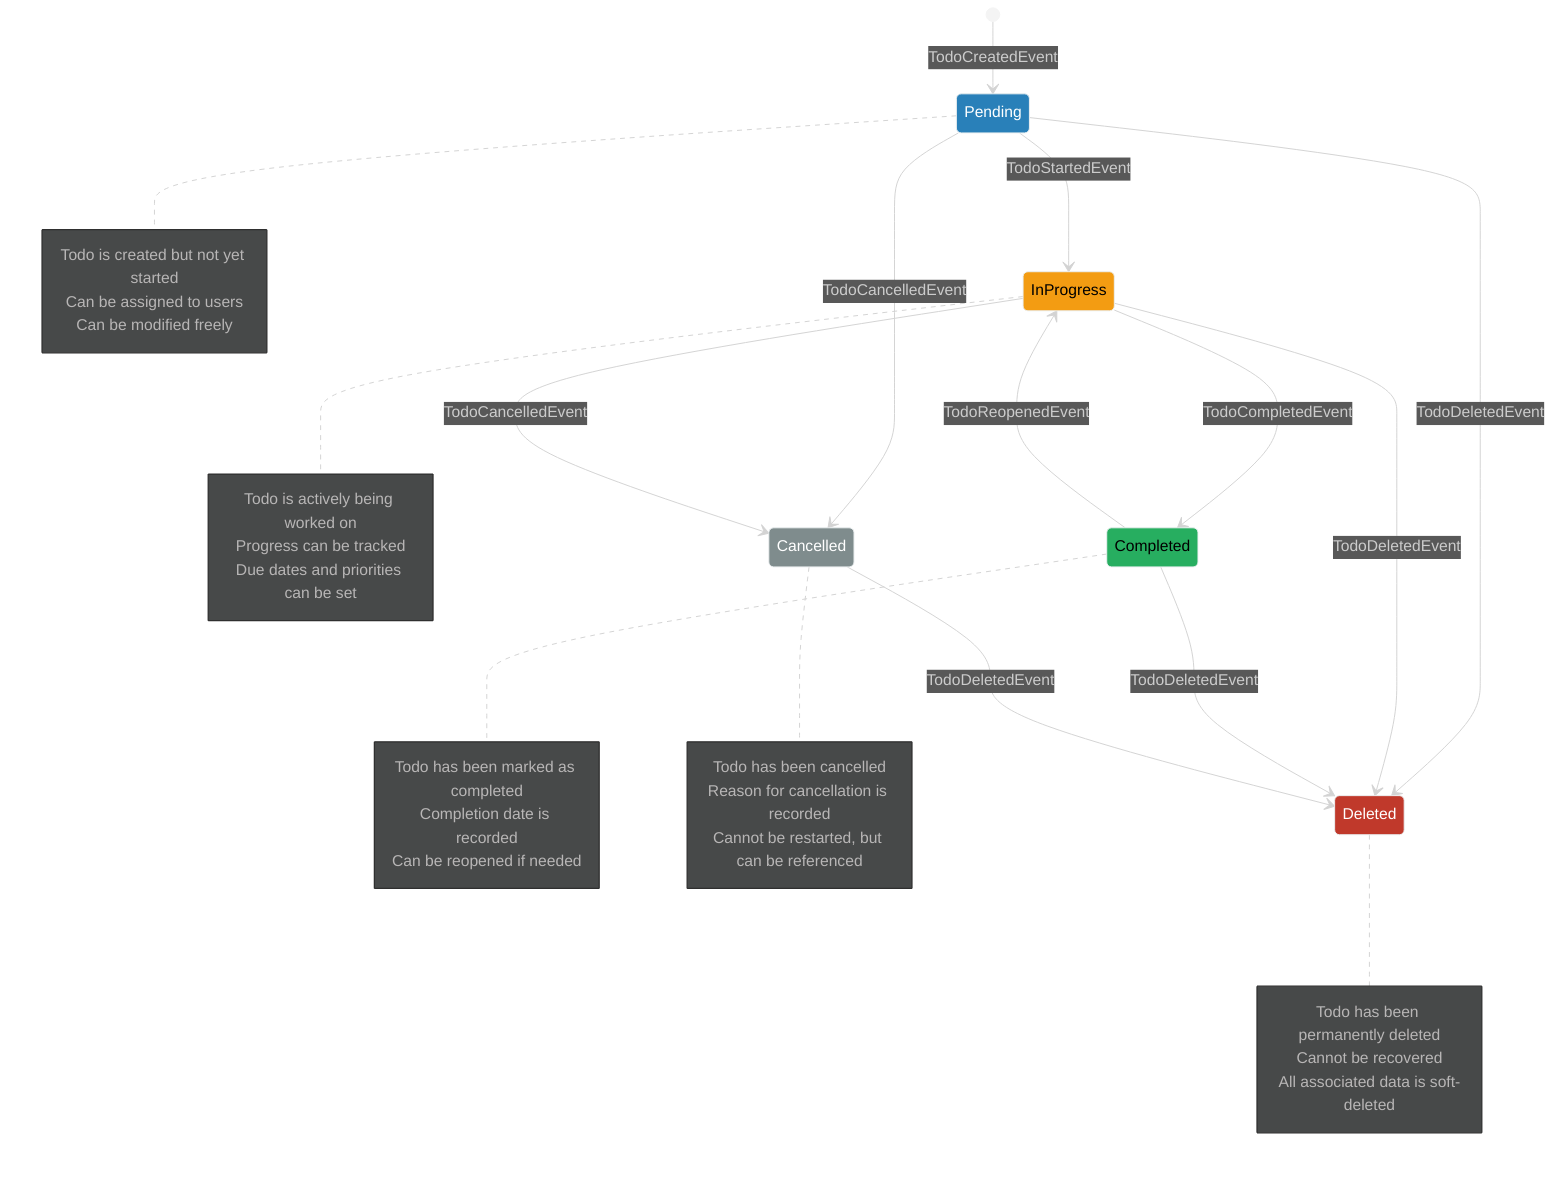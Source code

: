 %%{init: {'theme': 'dark', 'themeVariables': { 'primaryColor': '#2c3e50', 'primaryTextColor': '#ecf0f1', 'primaryBorderColor': '#7f8c8d', 'lineColor': '#ecf0f1', 'secondaryColor': '#34495e', 'tertiaryColor': '#282c34' }}}%%
stateDiagram-v2
    [*] --> Pending: TodoCreatedEvent
    Pending --> InProgress: TodoStartedEvent
    InProgress --> Completed: TodoCompletedEvent
    Completed --> InProgress: TodoReopenedEvent
    Pending --> Cancelled: TodoCancelledEvent
    InProgress --> Cancelled: TodoCancelledEvent
    Pending --> Deleted: TodoDeletedEvent
    InProgress --> Deleted: TodoDeletedEvent
    Completed --> Deleted: TodoDeletedEvent
    Cancelled --> Deleted: TodoDeletedEvent
    
    %% State styling with classes
    classDef pendingState fill:#2980B9,stroke:#ecf0f1,color:white
    classDef inProgressState fill:#F39C12,stroke:#ecf0f1,color:black
    classDef completedState fill:#27AE60,stroke:#ecf0f1,color:black
    classDef cancelledState fill:#7F8C8D,stroke:#ecf0f1,color:white
    classDef deletedState fill:#C0392B,stroke:#ecf0f1,color:white
    
    class Pending pendingState
    class InProgress inProgressState
    class Completed completedState
    class Cancelled cancelledState
    class Deleted deletedState
    
    %% Notes
    note right of Pending
        Todo is created but not yet started
        Can be assigned to users
        Can be modified freely
    end note
    
    note right of InProgress
        Todo is actively being worked on
        Progress can be tracked
        Due dates and priorities can be set
    end note
    
    note right of Completed
        Todo has been marked as completed
        Completion date is recorded
        Can be reopened if needed
    end note
    
    note right of Cancelled
        Todo has been cancelled
        Reason for cancellation is recorded
        Cannot be restarted, but can be referenced
    end note
    
    note right of Deleted
        Todo has been permanently deleted
        Cannot be recovered
        All associated data is soft-deleted
    end note